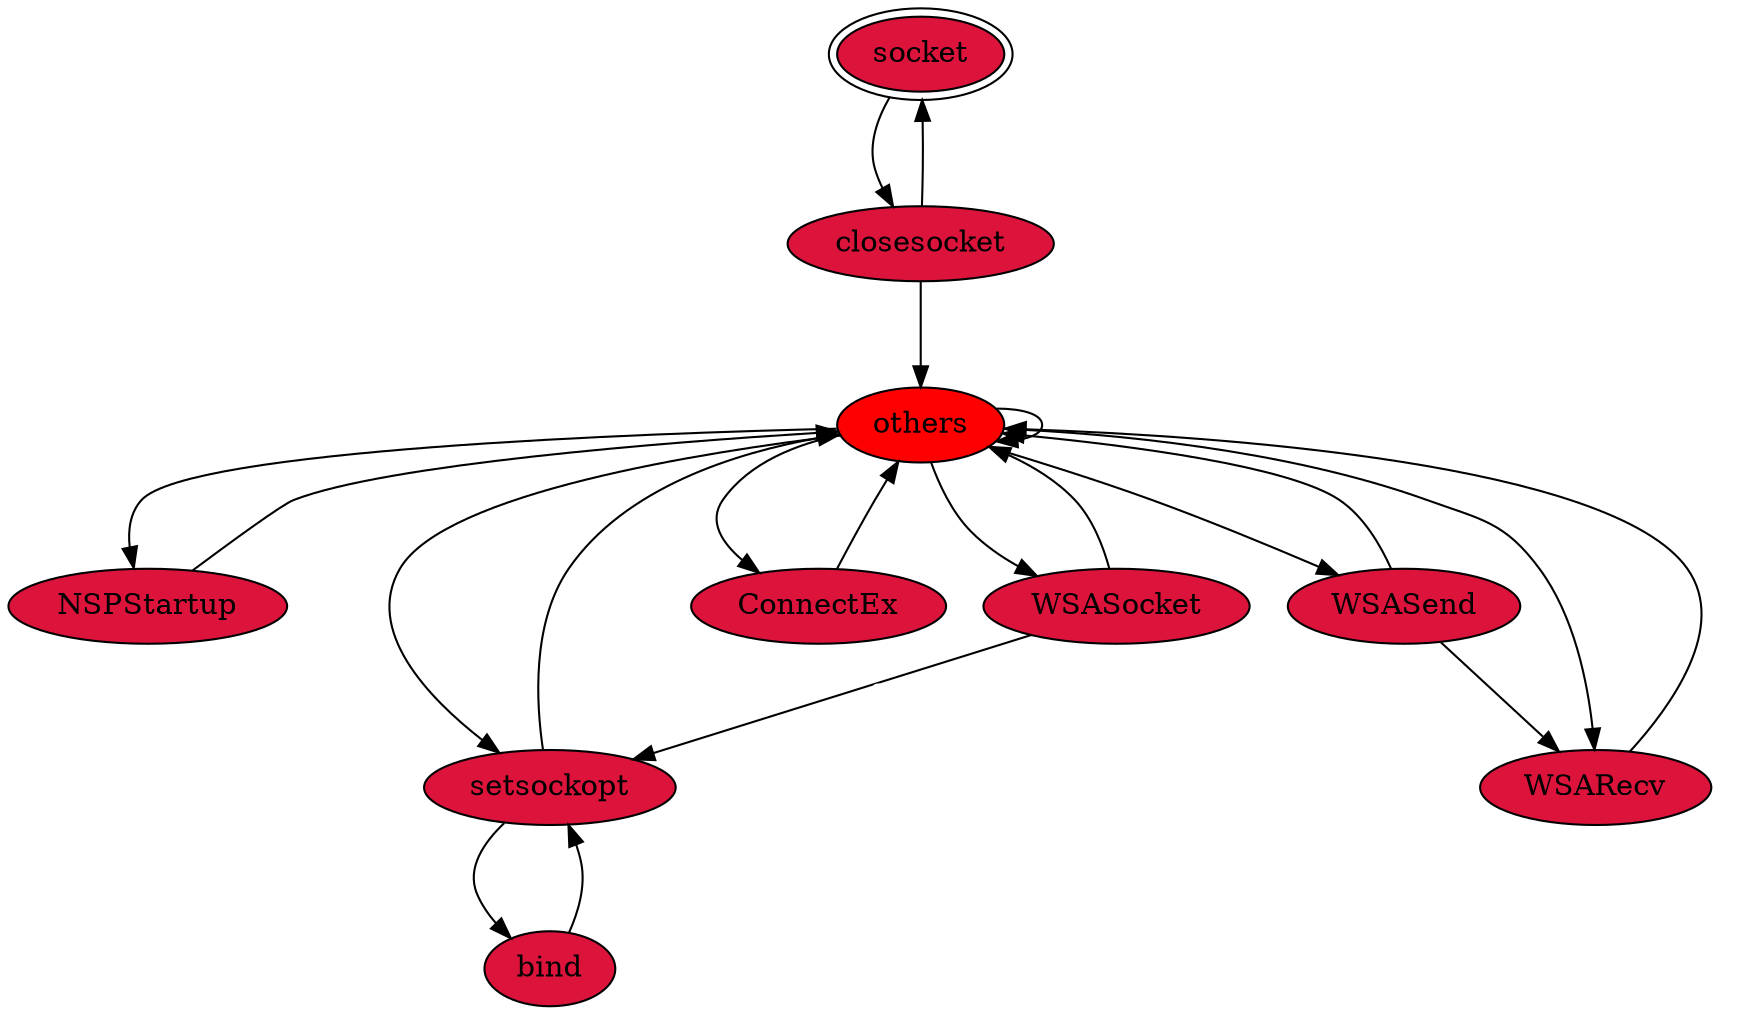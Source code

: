 digraph "./REPORTS/6032/API_PER_CATEGORY/winhttp_send_recv.exe_4100_Windows Sockets (Winsock)_API_per_Category_Transition_Matrix" {
	socket [label=socket fillcolor=crimson peripheries=2 style=filled]
	closesocket [label=closesocket fillcolor=crimson style=filled]
	socket -> closesocket [label=1.0 fontcolor=white]
	closesocket -> socket [label=0.5 fontcolor=white]
	others [label=others fillcolor=red style=filled]
	closesocket -> others [label=0.5 fontcolor=white]
	others -> others [label=0.9827 fontcolor=white]
	NSPStartup [label=NSPStartup fillcolor=crimson style=filled]
	others -> NSPStartup [label=0.0016 fontcolor=white]
	WSASocket [label=WSASocket fillcolor=crimson style=filled]
	others -> WSASocket [label=0.0031 fontcolor=white]
	setsockopt [label=setsockopt fillcolor=crimson style=filled]
	others -> setsockopt [label=0.0016 fontcolor=white]
	ConnectEx [label=ConnectEx fillcolor=crimson style=filled]
	others -> ConnectEx [label=0.0016 fontcolor=white]
	WSASend [label=WSASend fillcolor=crimson style=filled]
	others -> WSASend [label=0.0031 fontcolor=white]
	WSARecv [label=WSARecv fillcolor=crimson style=filled]
	others -> WSARecv [label=0.0063 fontcolor=white]
	NSPStartup -> others [label=1.0 fontcolor=white]
	WSASocket -> others [label=0.5 fontcolor=white]
	WSASocket -> setsockopt [label=0.5 fontcolor=white]
	setsockopt -> others [label=0.6667 fontcolor=white]
	bind [label=bind fillcolor=crimson style=filled]
	setsockopt -> bind [label=0.3333 fontcolor=white]
	bind -> setsockopt [label=1.0 fontcolor=white]
	ConnectEx -> others [label=1.0 fontcolor=white]
	WSASend -> others [label=0.5 fontcolor=white]
	WSASend -> WSARecv [label=0.5 fontcolor=white]
	WSARecv -> others [label=1.0 fontcolor=white]
}
